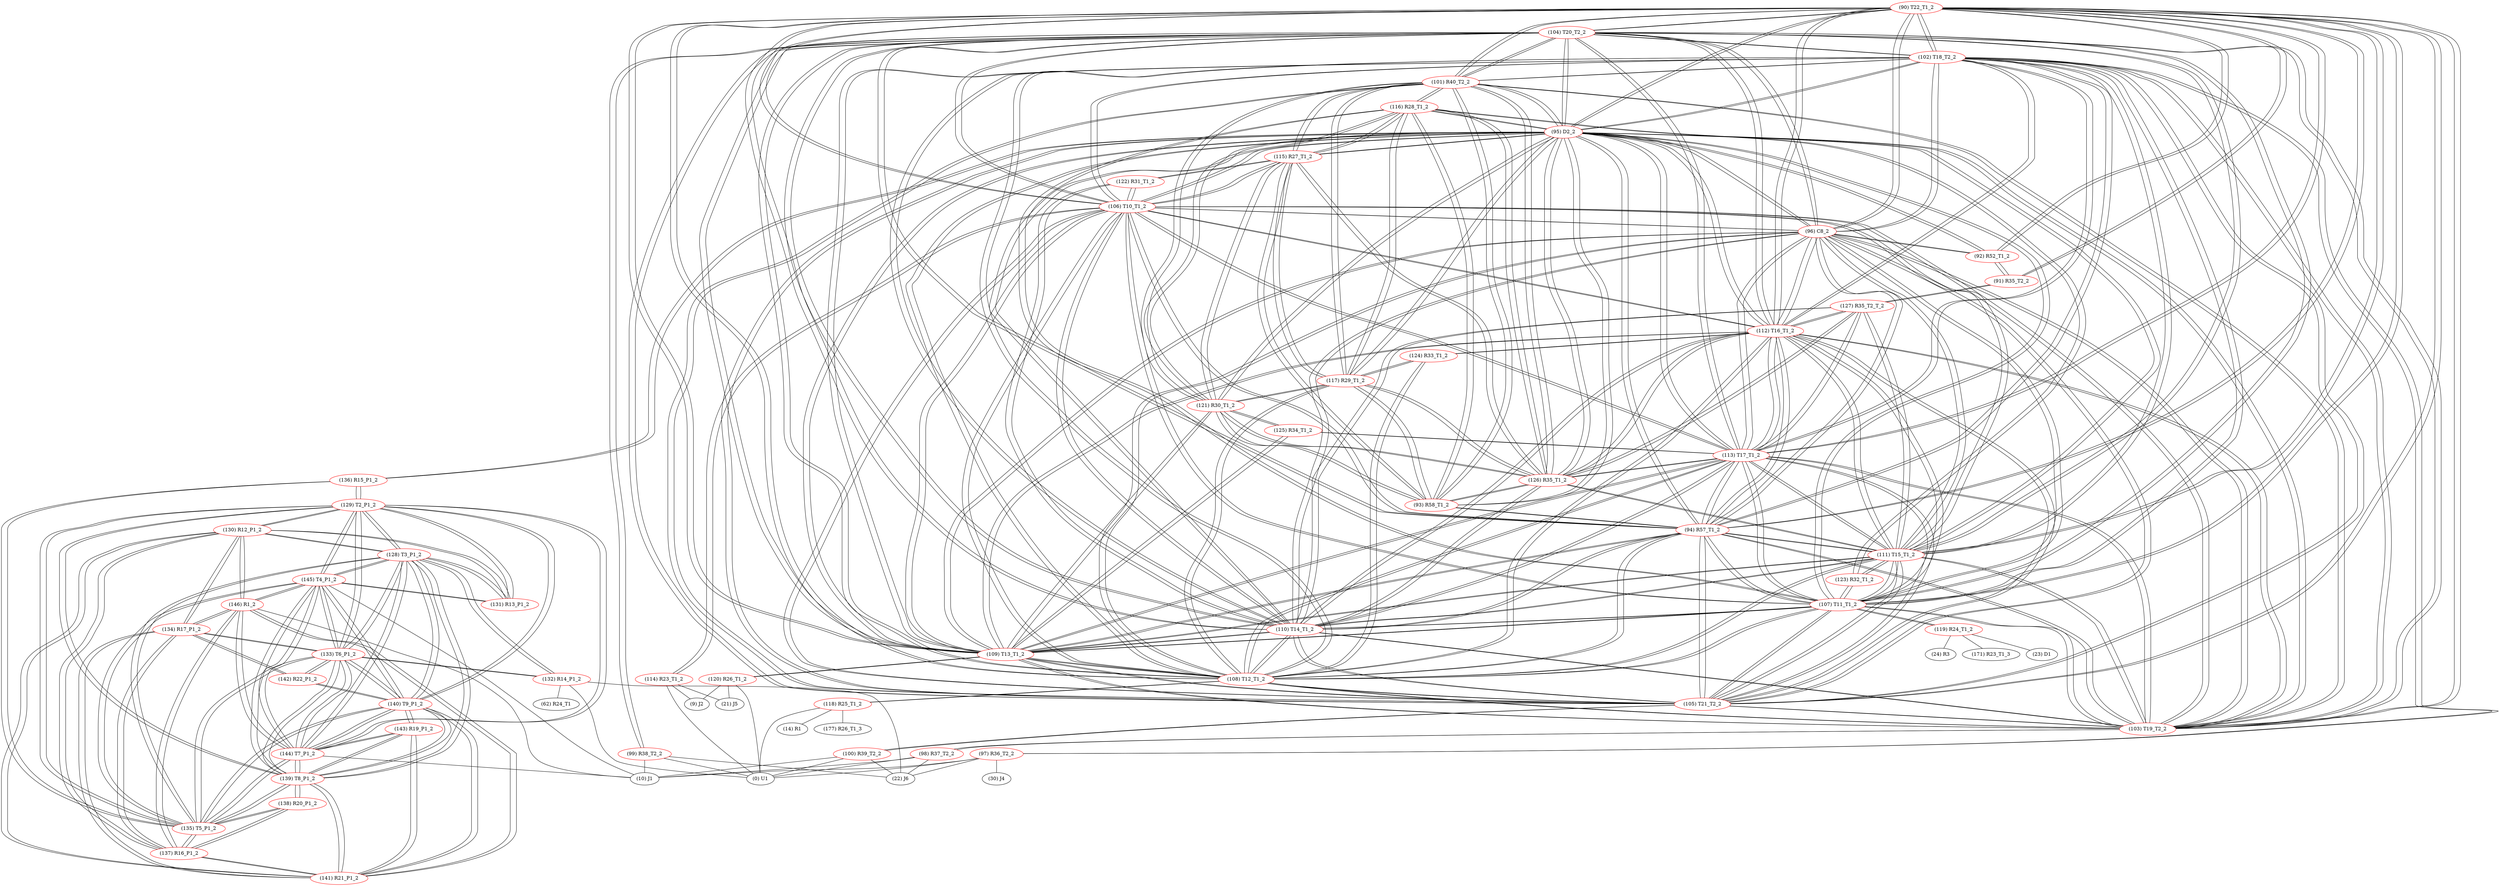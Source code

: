 graph {
	90 [label="(90) T22_T1_2" color=red]
	104 [label="(104) T20_T2_2"]
	102 [label="(102) T18_T2_2"]
	103 [label="(103) T19_T2_2"]
	105 [label="(105) T21_T2_2"]
	94 [label="(94) R57_T1_2"]
	95 [label="(95) D2_2"]
	107 [label="(107) T11_T1_2"]
	112 [label="(112) T16_T1_2"]
	113 [label="(113) T17_T1_2"]
	106 [label="(106) T10_T1_2"]
	108 [label="(108) T12_T1_2"]
	109 [label="(109) T13_T1_2"]
	110 [label="(110) T14_T1_2"]
	111 [label="(111) T15_T1_2"]
	96 [label="(96) C8_2"]
	101 [label="(101) R40_T2_2"]
	92 [label="(92) R52_T1_2"]
	91 [label="(91) R35_T2_2"]
	91 [label="(91) R35_T2_2" color=red]
	92 [label="(92) R52_T1_2"]
	90 [label="(90) T22_T1_2"]
	127 [label="(127) R35_T2_T_2"]
	92 [label="(92) R52_T1_2" color=red]
	95 [label="(95) D2_2"]
	96 [label="(96) C8_2"]
	91 [label="(91) R35_T2_2"]
	90 [label="(90) T22_T1_2"]
	93 [label="(93) R58_T1_2" color=red]
	94 [label="(94) R57_T1_2"]
	95 [label="(95) D2_2"]
	117 [label="(117) R29_T1_2"]
	126 [label="(126) R35_T1_2"]
	101 [label="(101) R40_T2_2"]
	121 [label="(121) R30_T1_2"]
	115 [label="(115) R27_T1_2"]
	116 [label="(116) R28_T1_2"]
	94 [label="(94) R57_T1_2" color=red]
	104 [label="(104) T20_T2_2"]
	102 [label="(102) T18_T2_2"]
	103 [label="(103) T19_T2_2"]
	105 [label="(105) T21_T2_2"]
	90 [label="(90) T22_T1_2"]
	95 [label="(95) D2_2"]
	107 [label="(107) T11_T1_2"]
	112 [label="(112) T16_T1_2"]
	113 [label="(113) T17_T1_2"]
	106 [label="(106) T10_T1_2"]
	108 [label="(108) T12_T1_2"]
	109 [label="(109) T13_T1_2"]
	110 [label="(110) T14_T1_2"]
	111 [label="(111) T15_T1_2"]
	96 [label="(96) C8_2"]
	93 [label="(93) R58_T1_2"]
	95 [label="(95) D2_2" color=red]
	104 [label="(104) T20_T2_2"]
	102 [label="(102) T18_T2_2"]
	103 [label="(103) T19_T2_2"]
	105 [label="(105) T21_T2_2"]
	94 [label="(94) R57_T1_2"]
	90 [label="(90) T22_T1_2"]
	107 [label="(107) T11_T1_2"]
	112 [label="(112) T16_T1_2"]
	113 [label="(113) T17_T1_2"]
	106 [label="(106) T10_T1_2"]
	108 [label="(108) T12_T1_2"]
	109 [label="(109) T13_T1_2"]
	110 [label="(110) T14_T1_2"]
	111 [label="(111) T15_T1_2"]
	96 [label="(96) C8_2"]
	92 [label="(92) R52_T1_2"]
	93 [label="(93) R58_T1_2"]
	117 [label="(117) R29_T1_2"]
	126 [label="(126) R35_T1_2"]
	101 [label="(101) R40_T2_2"]
	121 [label="(121) R30_T1_2"]
	115 [label="(115) R27_T1_2"]
	116 [label="(116) R28_T1_2"]
	136 [label="(136) R15_P1_2"]
	96 [label="(96) C8_2" color=red]
	104 [label="(104) T20_T2_2"]
	102 [label="(102) T18_T2_2"]
	103 [label="(103) T19_T2_2"]
	105 [label="(105) T21_T2_2"]
	94 [label="(94) R57_T1_2"]
	90 [label="(90) T22_T1_2"]
	95 [label="(95) D2_2"]
	107 [label="(107) T11_T1_2"]
	112 [label="(112) T16_T1_2"]
	113 [label="(113) T17_T1_2"]
	106 [label="(106) T10_T1_2"]
	108 [label="(108) T12_T1_2"]
	109 [label="(109) T13_T1_2"]
	110 [label="(110) T14_T1_2"]
	111 [label="(111) T15_T1_2"]
	92 [label="(92) R52_T1_2"]
	97 [label="(97) R36_T2_2" color=red]
	0 [label="(0) U1"]
	22 [label="(22) J6"]
	30 [label="(30) J4"]
	10 [label="(10) J1"]
	102 [label="(102) T18_T2_2"]
	98 [label="(98) R37_T2_2" color=red]
	0 [label="(0) U1"]
	22 [label="(22) J6"]
	10 [label="(10) J1"]
	103 [label="(103) T19_T2_2"]
	99 [label="(99) R38_T2_2" color=red]
	22 [label="(22) J6"]
	0 [label="(0) U1"]
	10 [label="(10) J1"]
	104 [label="(104) T20_T2_2"]
	100 [label="(100) R39_T2_2" color=red]
	22 [label="(22) J6"]
	10 [label="(10) J1"]
	0 [label="(0) U1"]
	105 [label="(105) T21_T2_2"]
	101 [label="(101) R40_T2_2" color=red]
	117 [label="(117) R29_T1_2"]
	126 [label="(126) R35_T1_2"]
	121 [label="(121) R30_T1_2"]
	95 [label="(95) D2_2"]
	93 [label="(93) R58_T1_2"]
	115 [label="(115) R27_T1_2"]
	116 [label="(116) R28_T1_2"]
	90 [label="(90) T22_T1_2"]
	103 [label="(103) T19_T2_2"]
	102 [label="(102) T18_T2_2"]
	105 [label="(105) T21_T2_2"]
	104 [label="(104) T20_T2_2"]
	102 [label="(102) T18_T2_2" color=red]
	104 [label="(104) T20_T2_2"]
	103 [label="(103) T19_T2_2"]
	105 [label="(105) T21_T2_2"]
	94 [label="(94) R57_T1_2"]
	90 [label="(90) T22_T1_2"]
	95 [label="(95) D2_2"]
	107 [label="(107) T11_T1_2"]
	112 [label="(112) T16_T1_2"]
	113 [label="(113) T17_T1_2"]
	106 [label="(106) T10_T1_2"]
	108 [label="(108) T12_T1_2"]
	109 [label="(109) T13_T1_2"]
	110 [label="(110) T14_T1_2"]
	111 [label="(111) T15_T1_2"]
	96 [label="(96) C8_2"]
	101 [label="(101) R40_T2_2"]
	97 [label="(97) R36_T2_2"]
	103 [label="(103) T19_T2_2" color=red]
	104 [label="(104) T20_T2_2"]
	102 [label="(102) T18_T2_2"]
	105 [label="(105) T21_T2_2"]
	94 [label="(94) R57_T1_2"]
	90 [label="(90) T22_T1_2"]
	95 [label="(95) D2_2"]
	107 [label="(107) T11_T1_2"]
	112 [label="(112) T16_T1_2"]
	113 [label="(113) T17_T1_2"]
	106 [label="(106) T10_T1_2"]
	108 [label="(108) T12_T1_2"]
	109 [label="(109) T13_T1_2"]
	110 [label="(110) T14_T1_2"]
	111 [label="(111) T15_T1_2"]
	96 [label="(96) C8_2"]
	101 [label="(101) R40_T2_2"]
	98 [label="(98) R37_T2_2"]
	104 [label="(104) T20_T2_2" color=red]
	102 [label="(102) T18_T2_2"]
	103 [label="(103) T19_T2_2"]
	105 [label="(105) T21_T2_2"]
	94 [label="(94) R57_T1_2"]
	90 [label="(90) T22_T1_2"]
	95 [label="(95) D2_2"]
	107 [label="(107) T11_T1_2"]
	112 [label="(112) T16_T1_2"]
	113 [label="(113) T17_T1_2"]
	106 [label="(106) T10_T1_2"]
	108 [label="(108) T12_T1_2"]
	109 [label="(109) T13_T1_2"]
	110 [label="(110) T14_T1_2"]
	111 [label="(111) T15_T1_2"]
	96 [label="(96) C8_2"]
	101 [label="(101) R40_T2_2"]
	99 [label="(99) R38_T2_2"]
	105 [label="(105) T21_T2_2" color=red]
	104 [label="(104) T20_T2_2"]
	102 [label="(102) T18_T2_2"]
	103 [label="(103) T19_T2_2"]
	94 [label="(94) R57_T1_2"]
	90 [label="(90) T22_T1_2"]
	95 [label="(95) D2_2"]
	107 [label="(107) T11_T1_2"]
	112 [label="(112) T16_T1_2"]
	113 [label="(113) T17_T1_2"]
	106 [label="(106) T10_T1_2"]
	108 [label="(108) T12_T1_2"]
	109 [label="(109) T13_T1_2"]
	110 [label="(110) T14_T1_2"]
	111 [label="(111) T15_T1_2"]
	96 [label="(96) C8_2"]
	101 [label="(101) R40_T2_2"]
	100 [label="(100) R39_T2_2"]
	106 [label="(106) T10_T1_2" color=red]
	104 [label="(104) T20_T2_2"]
	102 [label="(102) T18_T2_2"]
	103 [label="(103) T19_T2_2"]
	105 [label="(105) T21_T2_2"]
	94 [label="(94) R57_T1_2"]
	90 [label="(90) T22_T1_2"]
	95 [label="(95) D2_2"]
	107 [label="(107) T11_T1_2"]
	112 [label="(112) T16_T1_2"]
	113 [label="(113) T17_T1_2"]
	108 [label="(108) T12_T1_2"]
	109 [label="(109) T13_T1_2"]
	110 [label="(110) T14_T1_2"]
	111 [label="(111) T15_T1_2"]
	96 [label="(96) C8_2"]
	114 [label="(114) R23_T1_2"]
	122 [label="(122) R31_T1_2"]
	115 [label="(115) R27_T1_2"]
	107 [label="(107) T11_T1_2" color=red]
	104 [label="(104) T20_T2_2"]
	102 [label="(102) T18_T2_2"]
	103 [label="(103) T19_T2_2"]
	105 [label="(105) T21_T2_2"]
	94 [label="(94) R57_T1_2"]
	90 [label="(90) T22_T1_2"]
	95 [label="(95) D2_2"]
	112 [label="(112) T16_T1_2"]
	113 [label="(113) T17_T1_2"]
	106 [label="(106) T10_T1_2"]
	108 [label="(108) T12_T1_2"]
	109 [label="(109) T13_T1_2"]
	110 [label="(110) T14_T1_2"]
	111 [label="(111) T15_T1_2"]
	96 [label="(96) C8_2"]
	119 [label="(119) R24_T1_2"]
	123 [label="(123) R32_T1_2"]
	116 [label="(116) R28_T1_2"]
	108 [label="(108) T12_T1_2" color=red]
	104 [label="(104) T20_T2_2"]
	102 [label="(102) T18_T2_2"]
	103 [label="(103) T19_T2_2"]
	105 [label="(105) T21_T2_2"]
	94 [label="(94) R57_T1_2"]
	90 [label="(90) T22_T1_2"]
	95 [label="(95) D2_2"]
	107 [label="(107) T11_T1_2"]
	112 [label="(112) T16_T1_2"]
	113 [label="(113) T17_T1_2"]
	106 [label="(106) T10_T1_2"]
	109 [label="(109) T13_T1_2"]
	110 [label="(110) T14_T1_2"]
	111 [label="(111) T15_T1_2"]
	96 [label="(96) C8_2"]
	124 [label="(124) R33_T1_2"]
	117 [label="(117) R29_T1_2"]
	118 [label="(118) R25_T1_2"]
	109 [label="(109) T13_T1_2" color=red]
	104 [label="(104) T20_T2_2"]
	102 [label="(102) T18_T2_2"]
	103 [label="(103) T19_T2_2"]
	105 [label="(105) T21_T2_2"]
	94 [label="(94) R57_T1_2"]
	90 [label="(90) T22_T1_2"]
	95 [label="(95) D2_2"]
	107 [label="(107) T11_T1_2"]
	112 [label="(112) T16_T1_2"]
	113 [label="(113) T17_T1_2"]
	106 [label="(106) T10_T1_2"]
	108 [label="(108) T12_T1_2"]
	110 [label="(110) T14_T1_2"]
	111 [label="(111) T15_T1_2"]
	96 [label="(96) C8_2"]
	121 [label="(121) R30_T1_2"]
	125 [label="(125) R34_T1_2"]
	120 [label="(120) R26_T1_2"]
	110 [label="(110) T14_T1_2" color=red]
	104 [label="(104) T20_T2_2"]
	102 [label="(102) T18_T2_2"]
	103 [label="(103) T19_T2_2"]
	105 [label="(105) T21_T2_2"]
	94 [label="(94) R57_T1_2"]
	90 [label="(90) T22_T1_2"]
	95 [label="(95) D2_2"]
	107 [label="(107) T11_T1_2"]
	112 [label="(112) T16_T1_2"]
	113 [label="(113) T17_T1_2"]
	106 [label="(106) T10_T1_2"]
	108 [label="(108) T12_T1_2"]
	109 [label="(109) T13_T1_2"]
	111 [label="(111) T15_T1_2"]
	96 [label="(96) C8_2"]
	126 [label="(126) R35_T1_2"]
	127 [label="(127) R35_T2_T_2"]
	122 [label="(122) R31_T1_2"]
	111 [label="(111) T15_T1_2" color=red]
	104 [label="(104) T20_T2_2"]
	102 [label="(102) T18_T2_2"]
	103 [label="(103) T19_T2_2"]
	105 [label="(105) T21_T2_2"]
	94 [label="(94) R57_T1_2"]
	90 [label="(90) T22_T1_2"]
	95 [label="(95) D2_2"]
	107 [label="(107) T11_T1_2"]
	112 [label="(112) T16_T1_2"]
	113 [label="(113) T17_T1_2"]
	106 [label="(106) T10_T1_2"]
	108 [label="(108) T12_T1_2"]
	109 [label="(109) T13_T1_2"]
	110 [label="(110) T14_T1_2"]
	96 [label="(96) C8_2"]
	126 [label="(126) R35_T1_2"]
	127 [label="(127) R35_T2_T_2"]
	123 [label="(123) R32_T1_2"]
	112 [label="(112) T16_T1_2" color=red]
	104 [label="(104) T20_T2_2"]
	102 [label="(102) T18_T2_2"]
	103 [label="(103) T19_T2_2"]
	105 [label="(105) T21_T2_2"]
	94 [label="(94) R57_T1_2"]
	90 [label="(90) T22_T1_2"]
	95 [label="(95) D2_2"]
	107 [label="(107) T11_T1_2"]
	113 [label="(113) T17_T1_2"]
	106 [label="(106) T10_T1_2"]
	108 [label="(108) T12_T1_2"]
	109 [label="(109) T13_T1_2"]
	110 [label="(110) T14_T1_2"]
	111 [label="(111) T15_T1_2"]
	96 [label="(96) C8_2"]
	126 [label="(126) R35_T1_2"]
	127 [label="(127) R35_T2_T_2"]
	124 [label="(124) R33_T1_2"]
	113 [label="(113) T17_T1_2" color=red]
	104 [label="(104) T20_T2_2"]
	102 [label="(102) T18_T2_2"]
	103 [label="(103) T19_T2_2"]
	105 [label="(105) T21_T2_2"]
	94 [label="(94) R57_T1_2"]
	90 [label="(90) T22_T1_2"]
	95 [label="(95) D2_2"]
	107 [label="(107) T11_T1_2"]
	112 [label="(112) T16_T1_2"]
	106 [label="(106) T10_T1_2"]
	108 [label="(108) T12_T1_2"]
	109 [label="(109) T13_T1_2"]
	110 [label="(110) T14_T1_2"]
	111 [label="(111) T15_T1_2"]
	96 [label="(96) C8_2"]
	126 [label="(126) R35_T1_2"]
	127 [label="(127) R35_T2_T_2"]
	125 [label="(125) R34_T1_2"]
	114 [label="(114) R23_T1_2" color=red]
	0 [label="(0) U1"]
	9 [label="(9) J2"]
	21 [label="(21) J5"]
	106 [label="(106) T10_T1_2"]
	115 [label="(115) R27_T1_2" color=red]
	117 [label="(117) R29_T1_2"]
	126 [label="(126) R35_T1_2"]
	101 [label="(101) R40_T2_2"]
	121 [label="(121) R30_T1_2"]
	95 [label="(95) D2_2"]
	93 [label="(93) R58_T1_2"]
	116 [label="(116) R28_T1_2"]
	106 [label="(106) T10_T1_2"]
	122 [label="(122) R31_T1_2"]
	116 [label="(116) R28_T1_2" color=red]
	117 [label="(117) R29_T1_2"]
	126 [label="(126) R35_T1_2"]
	101 [label="(101) R40_T2_2"]
	121 [label="(121) R30_T1_2"]
	95 [label="(95) D2_2"]
	93 [label="(93) R58_T1_2"]
	115 [label="(115) R27_T1_2"]
	123 [label="(123) R32_T1_2"]
	107 [label="(107) T11_T1_2"]
	117 [label="(117) R29_T1_2" color=red]
	126 [label="(126) R35_T1_2"]
	101 [label="(101) R40_T2_2"]
	121 [label="(121) R30_T1_2"]
	95 [label="(95) D2_2"]
	93 [label="(93) R58_T1_2"]
	115 [label="(115) R27_T1_2"]
	116 [label="(116) R28_T1_2"]
	124 [label="(124) R33_T1_2"]
	108 [label="(108) T12_T1_2"]
	118 [label="(118) R25_T1_2" color=red]
	0 [label="(0) U1"]
	14 [label="(14) R1"]
	177 [label="(177) R26_T1_3"]
	108 [label="(108) T12_T1_2"]
	119 [label="(119) R24_T1_2" color=red]
	23 [label="(23) D1"]
	24 [label="(24) R3"]
	171 [label="(171) R23_T1_3"]
	107 [label="(107) T11_T1_2"]
	120 [label="(120) R26_T1_2" color=red]
	9 [label="(9) J2"]
	21 [label="(21) J5"]
	0 [label="(0) U1"]
	109 [label="(109) T13_T1_2"]
	121 [label="(121) R30_T1_2" color=red]
	117 [label="(117) R29_T1_2"]
	126 [label="(126) R35_T1_2"]
	101 [label="(101) R40_T2_2"]
	95 [label="(95) D2_2"]
	93 [label="(93) R58_T1_2"]
	115 [label="(115) R27_T1_2"]
	116 [label="(116) R28_T1_2"]
	125 [label="(125) R34_T1_2"]
	109 [label="(109) T13_T1_2"]
	122 [label="(122) R31_T1_2" color=red]
	106 [label="(106) T10_T1_2"]
	115 [label="(115) R27_T1_2"]
	110 [label="(110) T14_T1_2"]
	123 [label="(123) R32_T1_2" color=red]
	111 [label="(111) T15_T1_2"]
	116 [label="(116) R28_T1_2"]
	107 [label="(107) T11_T1_2"]
	124 [label="(124) R33_T1_2" color=red]
	112 [label="(112) T16_T1_2"]
	117 [label="(117) R29_T1_2"]
	108 [label="(108) T12_T1_2"]
	125 [label="(125) R34_T1_2" color=red]
	113 [label="(113) T17_T1_2"]
	121 [label="(121) R30_T1_2"]
	109 [label="(109) T13_T1_2"]
	126 [label="(126) R35_T1_2" color=red]
	117 [label="(117) R29_T1_2"]
	101 [label="(101) R40_T2_2"]
	121 [label="(121) R30_T1_2"]
	95 [label="(95) D2_2"]
	93 [label="(93) R58_T1_2"]
	115 [label="(115) R27_T1_2"]
	116 [label="(116) R28_T1_2"]
	112 [label="(112) T16_T1_2"]
	111 [label="(111) T15_T1_2"]
	110 [label="(110) T14_T1_2"]
	113 [label="(113) T17_T1_2"]
	127 [label="(127) R35_T2_T_2"]
	127 [label="(127) R35_T2_T_2" color=red]
	112 [label="(112) T16_T1_2"]
	111 [label="(111) T15_T1_2"]
	126 [label="(126) R35_T1_2"]
	110 [label="(110) T14_T1_2"]
	113 [label="(113) T17_T1_2"]
	91 [label="(91) R35_T2_2"]
	128 [label="(128) T3_P1_2" color=red]
	145 [label="(145) T4_P1_2"]
	144 [label="(144) T7_P1_2"]
	135 [label="(135) T5_P1_2"]
	140 [label="(140) T9_P1_2"]
	139 [label="(139) T8_P1_2"]
	133 [label="(133) T6_P1_2"]
	129 [label="(129) T2_P1_2"]
	132 [label="(132) R14_P1_2"]
	131 [label="(131) R13_P1_2"]
	130 [label="(130) R12_P1_2"]
	129 [label="(129) T2_P1_2" color=red]
	128 [label="(128) T3_P1_2"]
	145 [label="(145) T4_P1_2"]
	144 [label="(144) T7_P1_2"]
	135 [label="(135) T5_P1_2"]
	140 [label="(140) T9_P1_2"]
	139 [label="(139) T8_P1_2"]
	133 [label="(133) T6_P1_2"]
	131 [label="(131) R13_P1_2"]
	130 [label="(130) R12_P1_2"]
	136 [label="(136) R15_P1_2"]
	130 [label="(130) R12_P1_2" color=red]
	141 [label="(141) R21_P1_2"]
	137 [label="(137) R16_P1_2"]
	134 [label="(134) R17_P1_2"]
	146 [label="(146) R1_2"]
	131 [label="(131) R13_P1_2"]
	128 [label="(128) T3_P1_2"]
	129 [label="(129) T2_P1_2"]
	131 [label="(131) R13_P1_2" color=red]
	145 [label="(145) T4_P1_2"]
	128 [label="(128) T3_P1_2"]
	130 [label="(130) R12_P1_2"]
	129 [label="(129) T2_P1_2"]
	132 [label="(132) R14_P1_2" color=red]
	0 [label="(0) U1"]
	22 [label="(22) J6"]
	62 [label="(62) R24_T1"]
	128 [label="(128) T3_P1_2"]
	133 [label="(133) T6_P1_2"]
	133 [label="(133) T6_P1_2" color=red]
	128 [label="(128) T3_P1_2"]
	145 [label="(145) T4_P1_2"]
	144 [label="(144) T7_P1_2"]
	135 [label="(135) T5_P1_2"]
	140 [label="(140) T9_P1_2"]
	139 [label="(139) T8_P1_2"]
	129 [label="(129) T2_P1_2"]
	132 [label="(132) R14_P1_2"]
	142 [label="(142) R22_P1_2"]
	134 [label="(134) R17_P1_2"]
	134 [label="(134) R17_P1_2" color=red]
	141 [label="(141) R21_P1_2"]
	137 [label="(137) R16_P1_2"]
	130 [label="(130) R12_P1_2"]
	146 [label="(146) R1_2"]
	142 [label="(142) R22_P1_2"]
	133 [label="(133) T6_P1_2"]
	135 [label="(135) T5_P1_2" color=red]
	128 [label="(128) T3_P1_2"]
	145 [label="(145) T4_P1_2"]
	144 [label="(144) T7_P1_2"]
	140 [label="(140) T9_P1_2"]
	139 [label="(139) T8_P1_2"]
	133 [label="(133) T6_P1_2"]
	129 [label="(129) T2_P1_2"]
	136 [label="(136) R15_P1_2"]
	137 [label="(137) R16_P1_2"]
	138 [label="(138) R20_P1_2"]
	136 [label="(136) R15_P1_2" color=red]
	95 [label="(95) D2_2"]
	129 [label="(129) T2_P1_2"]
	135 [label="(135) T5_P1_2"]
	137 [label="(137) R16_P1_2" color=red]
	141 [label="(141) R21_P1_2"]
	130 [label="(130) R12_P1_2"]
	134 [label="(134) R17_P1_2"]
	146 [label="(146) R1_2"]
	135 [label="(135) T5_P1_2"]
	138 [label="(138) R20_P1_2"]
	138 [label="(138) R20_P1_2" color=red]
	139 [label="(139) T8_P1_2"]
	137 [label="(137) R16_P1_2"]
	135 [label="(135) T5_P1_2"]
	139 [label="(139) T8_P1_2" color=red]
	128 [label="(128) T3_P1_2"]
	145 [label="(145) T4_P1_2"]
	144 [label="(144) T7_P1_2"]
	135 [label="(135) T5_P1_2"]
	140 [label="(140) T9_P1_2"]
	133 [label="(133) T6_P1_2"]
	129 [label="(129) T2_P1_2"]
	141 [label="(141) R21_P1_2"]
	143 [label="(143) R19_P1_2"]
	138 [label="(138) R20_P1_2"]
	140 [label="(140) T9_P1_2" color=red]
	142 [label="(142) R22_P1_2"]
	128 [label="(128) T3_P1_2"]
	145 [label="(145) T4_P1_2"]
	144 [label="(144) T7_P1_2"]
	135 [label="(135) T5_P1_2"]
	139 [label="(139) T8_P1_2"]
	133 [label="(133) T6_P1_2"]
	129 [label="(129) T2_P1_2"]
	141 [label="(141) R21_P1_2"]
	143 [label="(143) R19_P1_2"]
	141 [label="(141) R21_P1_2" color=red]
	137 [label="(137) R16_P1_2"]
	130 [label="(130) R12_P1_2"]
	134 [label="(134) R17_P1_2"]
	146 [label="(146) R1_2"]
	140 [label="(140) T9_P1_2"]
	139 [label="(139) T8_P1_2"]
	143 [label="(143) R19_P1_2"]
	142 [label="(142) R22_P1_2" color=red]
	140 [label="(140) T9_P1_2"]
	133 [label="(133) T6_P1_2"]
	134 [label="(134) R17_P1_2"]
	143 [label="(143) R19_P1_2" color=red]
	140 [label="(140) T9_P1_2"]
	141 [label="(141) R21_P1_2"]
	139 [label="(139) T8_P1_2"]
	144 [label="(144) T7_P1_2"]
	144 [label="(144) T7_P1_2" color=red]
	128 [label="(128) T3_P1_2"]
	145 [label="(145) T4_P1_2"]
	135 [label="(135) T5_P1_2"]
	140 [label="(140) T9_P1_2"]
	139 [label="(139) T8_P1_2"]
	133 [label="(133) T6_P1_2"]
	129 [label="(129) T2_P1_2"]
	146 [label="(146) R1_2"]
	10 [label="(10) J1"]
	143 [label="(143) R19_P1_2"]
	145 [label="(145) T4_P1_2" color=red]
	128 [label="(128) T3_P1_2"]
	144 [label="(144) T7_P1_2"]
	135 [label="(135) T5_P1_2"]
	140 [label="(140) T9_P1_2"]
	139 [label="(139) T8_P1_2"]
	133 [label="(133) T6_P1_2"]
	129 [label="(129) T2_P1_2"]
	131 [label="(131) R13_P1_2"]
	146 [label="(146) R1_2"]
	10 [label="(10) J1"]
	146 [label="(146) R1_2" color=red]
	145 [label="(145) T4_P1_2"]
	144 [label="(144) T7_P1_2"]
	10 [label="(10) J1"]
	141 [label="(141) R21_P1_2"]
	137 [label="(137) R16_P1_2"]
	130 [label="(130) R12_P1_2"]
	134 [label="(134) R17_P1_2"]
	90 -- 104
	90 -- 102
	90 -- 103
	90 -- 105
	90 -- 94
	90 -- 95
	90 -- 107
	90 -- 112
	90 -- 113
	90 -- 106
	90 -- 108
	90 -- 109
	90 -- 110
	90 -- 111
	90 -- 96
	90 -- 101
	90 -- 92
	90 -- 91
	91 -- 92
	91 -- 90
	91 -- 127
	92 -- 95
	92 -- 96
	92 -- 91
	92 -- 90
	93 -- 94
	93 -- 95
	93 -- 117
	93 -- 126
	93 -- 101
	93 -- 121
	93 -- 115
	93 -- 116
	94 -- 104
	94 -- 102
	94 -- 103
	94 -- 105
	94 -- 90
	94 -- 95
	94 -- 107
	94 -- 112
	94 -- 113
	94 -- 106
	94 -- 108
	94 -- 109
	94 -- 110
	94 -- 111
	94 -- 96
	94 -- 93
	95 -- 104
	95 -- 102
	95 -- 103
	95 -- 105
	95 -- 94
	95 -- 90
	95 -- 107
	95 -- 112
	95 -- 113
	95 -- 106
	95 -- 108
	95 -- 109
	95 -- 110
	95 -- 111
	95 -- 96
	95 -- 92
	95 -- 93
	95 -- 117
	95 -- 126
	95 -- 101
	95 -- 121
	95 -- 115
	95 -- 116
	95 -- 136
	96 -- 104
	96 -- 102
	96 -- 103
	96 -- 105
	96 -- 94
	96 -- 90
	96 -- 95
	96 -- 107
	96 -- 112
	96 -- 113
	96 -- 106
	96 -- 108
	96 -- 109
	96 -- 110
	96 -- 111
	96 -- 92
	97 -- 0
	97 -- 22
	97 -- 30
	97 -- 10
	97 -- 102
	98 -- 0
	98 -- 22
	98 -- 10
	98 -- 103
	99 -- 22
	99 -- 0
	99 -- 10
	99 -- 104
	100 -- 22
	100 -- 10
	100 -- 0
	100 -- 105
	101 -- 117
	101 -- 126
	101 -- 121
	101 -- 95
	101 -- 93
	101 -- 115
	101 -- 116
	101 -- 90
	101 -- 103
	101 -- 102
	101 -- 105
	101 -- 104
	102 -- 104
	102 -- 103
	102 -- 105
	102 -- 94
	102 -- 90
	102 -- 95
	102 -- 107
	102 -- 112
	102 -- 113
	102 -- 106
	102 -- 108
	102 -- 109
	102 -- 110
	102 -- 111
	102 -- 96
	102 -- 101
	102 -- 97
	103 -- 104
	103 -- 102
	103 -- 105
	103 -- 94
	103 -- 90
	103 -- 95
	103 -- 107
	103 -- 112
	103 -- 113
	103 -- 106
	103 -- 108
	103 -- 109
	103 -- 110
	103 -- 111
	103 -- 96
	103 -- 101
	103 -- 98
	104 -- 102
	104 -- 103
	104 -- 105
	104 -- 94
	104 -- 90
	104 -- 95
	104 -- 107
	104 -- 112
	104 -- 113
	104 -- 106
	104 -- 108
	104 -- 109
	104 -- 110
	104 -- 111
	104 -- 96
	104 -- 101
	104 -- 99
	105 -- 104
	105 -- 102
	105 -- 103
	105 -- 94
	105 -- 90
	105 -- 95
	105 -- 107
	105 -- 112
	105 -- 113
	105 -- 106
	105 -- 108
	105 -- 109
	105 -- 110
	105 -- 111
	105 -- 96
	105 -- 101
	105 -- 100
	106 -- 104
	106 -- 102
	106 -- 103
	106 -- 105
	106 -- 94
	106 -- 90
	106 -- 95
	106 -- 107
	106 -- 112
	106 -- 113
	106 -- 108
	106 -- 109
	106 -- 110
	106 -- 111
	106 -- 96
	106 -- 114
	106 -- 122
	106 -- 115
	107 -- 104
	107 -- 102
	107 -- 103
	107 -- 105
	107 -- 94
	107 -- 90
	107 -- 95
	107 -- 112
	107 -- 113
	107 -- 106
	107 -- 108
	107 -- 109
	107 -- 110
	107 -- 111
	107 -- 96
	107 -- 119
	107 -- 123
	107 -- 116
	108 -- 104
	108 -- 102
	108 -- 103
	108 -- 105
	108 -- 94
	108 -- 90
	108 -- 95
	108 -- 107
	108 -- 112
	108 -- 113
	108 -- 106
	108 -- 109
	108 -- 110
	108 -- 111
	108 -- 96
	108 -- 124
	108 -- 117
	108 -- 118
	109 -- 104
	109 -- 102
	109 -- 103
	109 -- 105
	109 -- 94
	109 -- 90
	109 -- 95
	109 -- 107
	109 -- 112
	109 -- 113
	109 -- 106
	109 -- 108
	109 -- 110
	109 -- 111
	109 -- 96
	109 -- 121
	109 -- 125
	109 -- 120
	110 -- 104
	110 -- 102
	110 -- 103
	110 -- 105
	110 -- 94
	110 -- 90
	110 -- 95
	110 -- 107
	110 -- 112
	110 -- 113
	110 -- 106
	110 -- 108
	110 -- 109
	110 -- 111
	110 -- 96
	110 -- 126
	110 -- 127
	110 -- 122
	111 -- 104
	111 -- 102
	111 -- 103
	111 -- 105
	111 -- 94
	111 -- 90
	111 -- 95
	111 -- 107
	111 -- 112
	111 -- 113
	111 -- 106
	111 -- 108
	111 -- 109
	111 -- 110
	111 -- 96
	111 -- 126
	111 -- 127
	111 -- 123
	112 -- 104
	112 -- 102
	112 -- 103
	112 -- 105
	112 -- 94
	112 -- 90
	112 -- 95
	112 -- 107
	112 -- 113
	112 -- 106
	112 -- 108
	112 -- 109
	112 -- 110
	112 -- 111
	112 -- 96
	112 -- 126
	112 -- 127
	112 -- 124
	113 -- 104
	113 -- 102
	113 -- 103
	113 -- 105
	113 -- 94
	113 -- 90
	113 -- 95
	113 -- 107
	113 -- 112
	113 -- 106
	113 -- 108
	113 -- 109
	113 -- 110
	113 -- 111
	113 -- 96
	113 -- 126
	113 -- 127
	113 -- 125
	114 -- 0
	114 -- 9
	114 -- 21
	114 -- 106
	115 -- 117
	115 -- 126
	115 -- 101
	115 -- 121
	115 -- 95
	115 -- 93
	115 -- 116
	115 -- 106
	115 -- 122
	116 -- 117
	116 -- 126
	116 -- 101
	116 -- 121
	116 -- 95
	116 -- 93
	116 -- 115
	116 -- 123
	116 -- 107
	117 -- 126
	117 -- 101
	117 -- 121
	117 -- 95
	117 -- 93
	117 -- 115
	117 -- 116
	117 -- 124
	117 -- 108
	118 -- 0
	118 -- 14
	118 -- 177
	118 -- 108
	119 -- 23
	119 -- 24
	119 -- 171
	119 -- 107
	120 -- 9
	120 -- 21
	120 -- 0
	120 -- 109
	121 -- 117
	121 -- 126
	121 -- 101
	121 -- 95
	121 -- 93
	121 -- 115
	121 -- 116
	121 -- 125
	121 -- 109
	122 -- 106
	122 -- 115
	122 -- 110
	123 -- 111
	123 -- 116
	123 -- 107
	124 -- 112
	124 -- 117
	124 -- 108
	125 -- 113
	125 -- 121
	125 -- 109
	126 -- 117
	126 -- 101
	126 -- 121
	126 -- 95
	126 -- 93
	126 -- 115
	126 -- 116
	126 -- 112
	126 -- 111
	126 -- 110
	126 -- 113
	126 -- 127
	127 -- 112
	127 -- 111
	127 -- 126
	127 -- 110
	127 -- 113
	127 -- 91
	128 -- 145
	128 -- 144
	128 -- 135
	128 -- 140
	128 -- 139
	128 -- 133
	128 -- 129
	128 -- 132
	128 -- 131
	128 -- 130
	129 -- 128
	129 -- 145
	129 -- 144
	129 -- 135
	129 -- 140
	129 -- 139
	129 -- 133
	129 -- 131
	129 -- 130
	129 -- 136
	130 -- 141
	130 -- 137
	130 -- 134
	130 -- 146
	130 -- 131
	130 -- 128
	130 -- 129
	131 -- 145
	131 -- 128
	131 -- 130
	131 -- 129
	132 -- 0
	132 -- 22
	132 -- 62
	132 -- 128
	132 -- 133
	133 -- 128
	133 -- 145
	133 -- 144
	133 -- 135
	133 -- 140
	133 -- 139
	133 -- 129
	133 -- 132
	133 -- 142
	133 -- 134
	134 -- 141
	134 -- 137
	134 -- 130
	134 -- 146
	134 -- 142
	134 -- 133
	135 -- 128
	135 -- 145
	135 -- 144
	135 -- 140
	135 -- 139
	135 -- 133
	135 -- 129
	135 -- 136
	135 -- 137
	135 -- 138
	136 -- 95
	136 -- 129
	136 -- 135
	137 -- 141
	137 -- 130
	137 -- 134
	137 -- 146
	137 -- 135
	137 -- 138
	138 -- 139
	138 -- 137
	138 -- 135
	139 -- 128
	139 -- 145
	139 -- 144
	139 -- 135
	139 -- 140
	139 -- 133
	139 -- 129
	139 -- 141
	139 -- 143
	139 -- 138
	140 -- 142
	140 -- 128
	140 -- 145
	140 -- 144
	140 -- 135
	140 -- 139
	140 -- 133
	140 -- 129
	140 -- 141
	140 -- 143
	141 -- 137
	141 -- 130
	141 -- 134
	141 -- 146
	141 -- 140
	141 -- 139
	141 -- 143
	142 -- 140
	142 -- 133
	142 -- 134
	143 -- 140
	143 -- 141
	143 -- 139
	143 -- 144
	144 -- 128
	144 -- 145
	144 -- 135
	144 -- 140
	144 -- 139
	144 -- 133
	144 -- 129
	144 -- 146
	144 -- 10
	144 -- 143
	145 -- 128
	145 -- 144
	145 -- 135
	145 -- 140
	145 -- 139
	145 -- 133
	145 -- 129
	145 -- 131
	145 -- 146
	145 -- 10
	146 -- 145
	146 -- 144
	146 -- 10
	146 -- 141
	146 -- 137
	146 -- 130
	146 -- 134
}